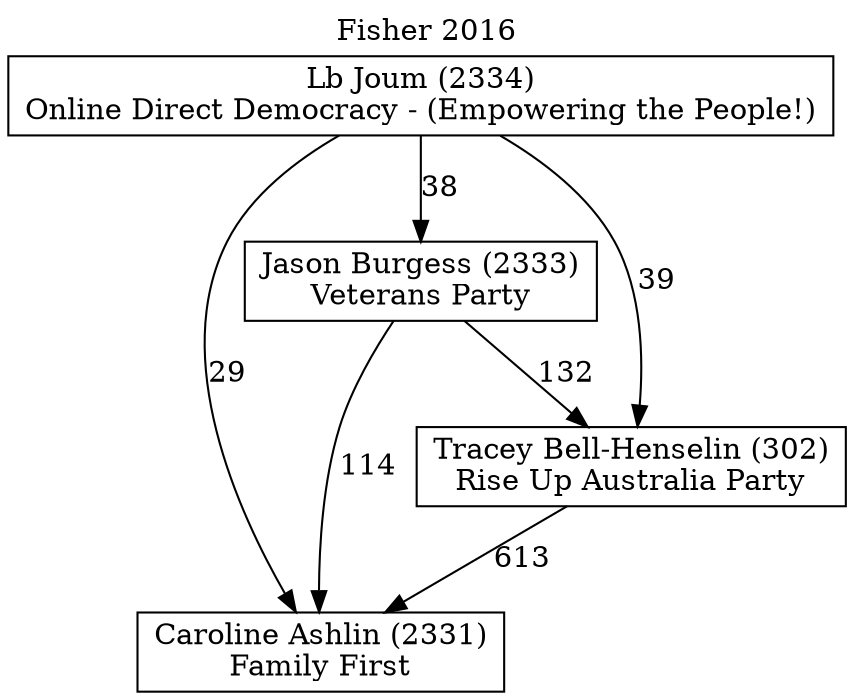 // House preference flow
digraph "Caroline Ashlin (2331)_Fisher_2016" {
	graph [label="Fisher 2016" labelloc=t mclimit=10]
	node [shape=box]
	"Lb Joum (2334)" [label="Lb Joum (2334)
Online Direct Democracy - (Empowering the People!)"]
	"Jason Burgess (2333)" [label="Jason Burgess (2333)
Veterans Party"]
	"Caroline Ashlin (2331)" [label="Caroline Ashlin (2331)
Family First"]
	"Tracey Bell-Henselin (302)" [label="Tracey Bell-Henselin (302)
Rise Up Australia Party"]
	"Lb Joum (2334)" -> "Tracey Bell-Henselin (302)" [label=39]
	"Jason Burgess (2333)" -> "Tracey Bell-Henselin (302)" [label=132]
	"Lb Joum (2334)" -> "Jason Burgess (2333)" [label=38]
	"Tracey Bell-Henselin (302)" -> "Caroline Ashlin (2331)" [label=613]
	"Jason Burgess (2333)" -> "Caroline Ashlin (2331)" [label=114]
	"Lb Joum (2334)" -> "Caroline Ashlin (2331)" [label=29]
}
